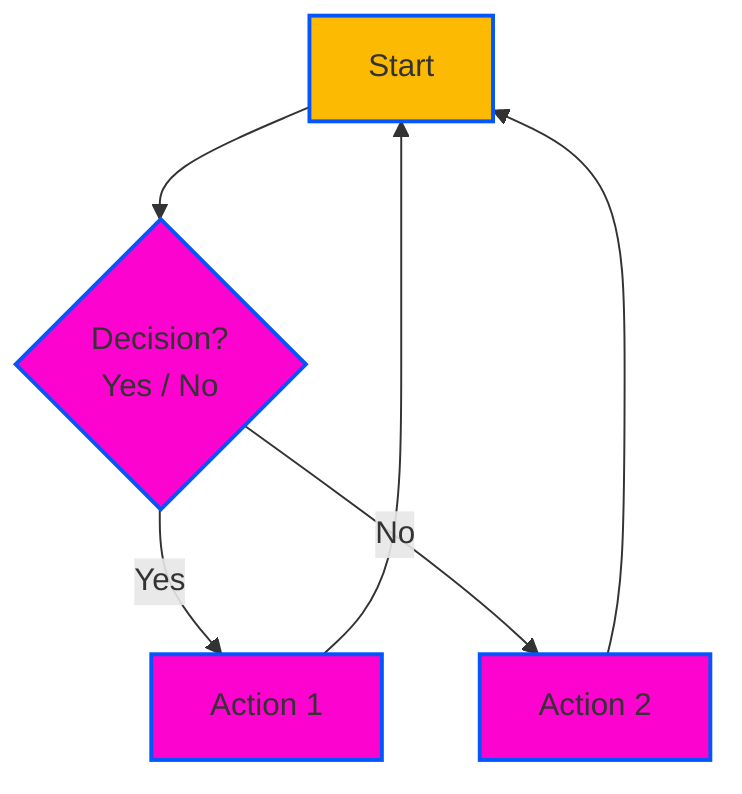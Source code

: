 flowchart TB
    style A fill:#fcba03,stroke:#0356fc,stroke-width:2px;
    style B fill:#fc03cf,stroke:#0356fc,stroke-width:2px;
    style C fill:#fc03cf,stroke:#0356fc,stroke-width:2px;
    style D fill:#fc03cf,stroke:#0356fc,stroke-width:2px;

    A[Start] --> B{Decision?\nYes / No}
    B -- Yes --> C[Action 1]
    B -- No --> D[Action 2]
    C --> A
    D --> A